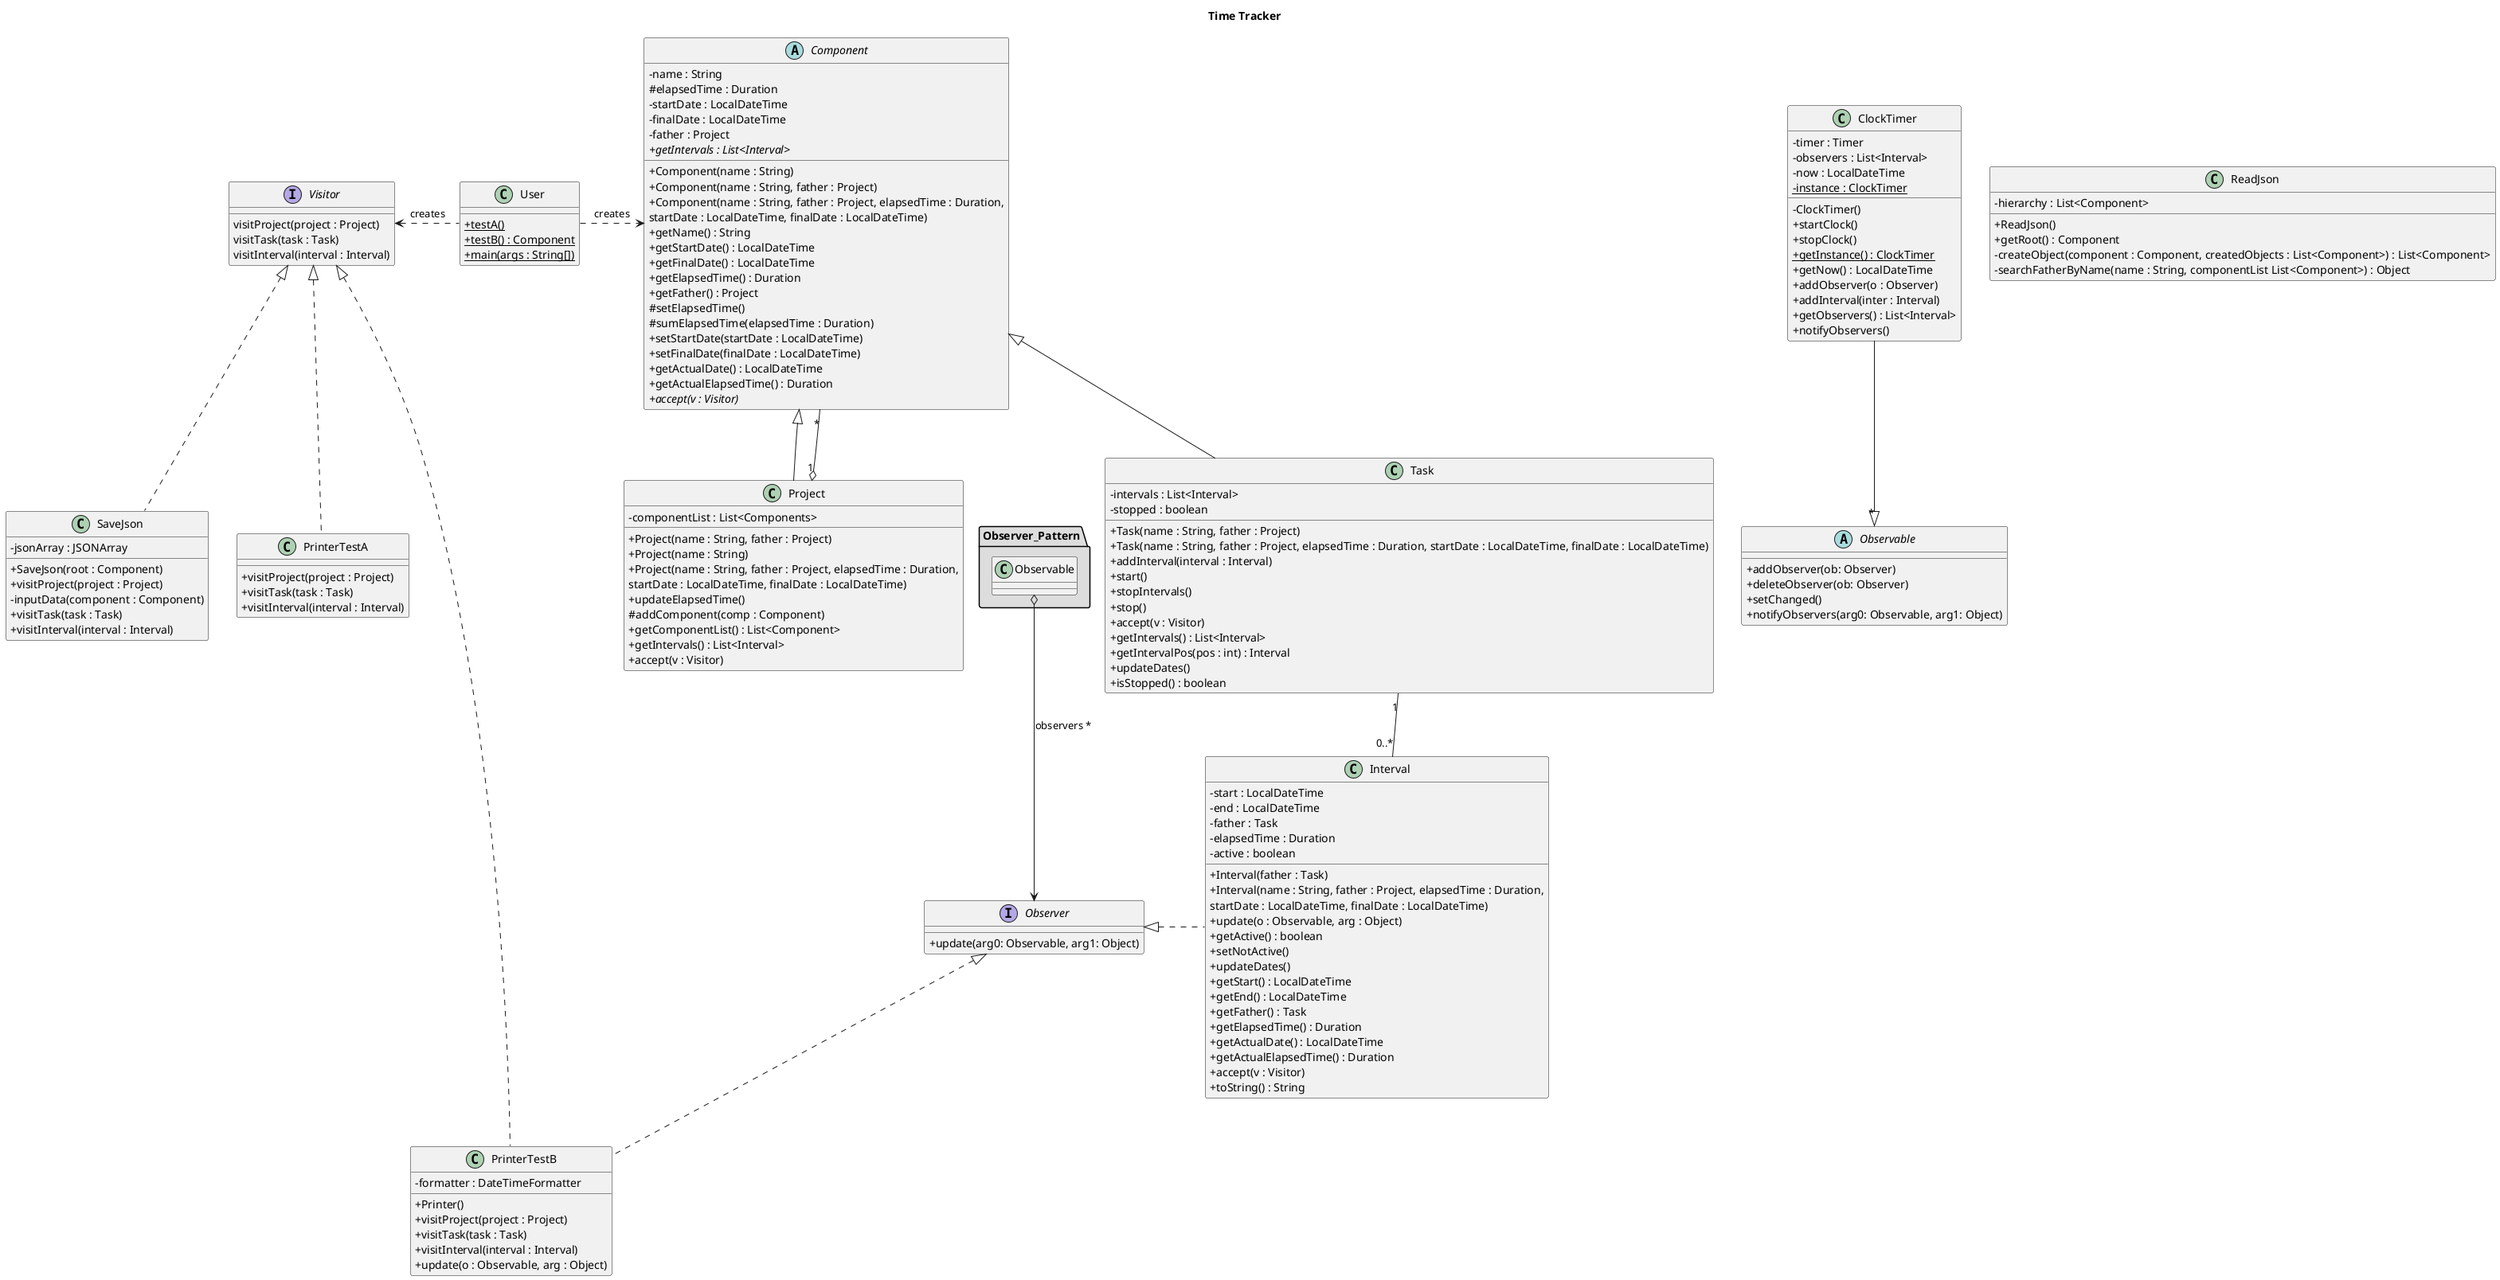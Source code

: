 @startuml
skinparam classAttributeIconSize 0

title "Time Tracker"

class User{
+{static} testA()
+{static} testB() : Component
+{static} main(args : String[])
}

interface Visitor {
visitProject(project : Project)
visitTask(task : Task)
visitInterval(interval : Interval)
}

class PrinterTestA implements Visitor{
+ visitProject(project : Project)
+ visitTask(task : Task)
+ visitInterval(interval : Interval)
}

class PrinterTestB implements Visitor, Observer{
- formatter : DateTimeFormatter
+ Printer()
+ visitProject(project : Project)
+ visitTask(task : Task)
+ visitInterval(interval : Interval)
+ update(o : Observable, arg : Object)
}

class SaveJson implements Visitor{
- jsonArray : JSONArray
+ SaveJson(root : Component)
+ visitProject(project : Project)
- inputData(component : Component)
+ visitTask(task : Task)
+ visitInterval(interval : Interval)
}

class Task extends Component{
- intervals : List<Interval>
- stopped : boolean
+ Task(name : String, father : Project)
+ Task(name : String, father : Project, elapsedTime : Duration, startDate : LocalDateTime, finalDate : LocalDateTime)
+ addInterval(interval : Interval)
+ start()
+ stopIntervals()
+ stop()
+ accept(v : Visitor)
+ getIntervals() : List<Interval>
+ getIntervalPos(pos : int) : Interval
+ updateDates()
+ isStopped() : boolean
}

class Project extends Component {
- componentList : List<Components>
+ Project(name : String, father : Project)
+ Project(name : String)
+ Project(name : String, father : Project, elapsedTime : Duration,
        startDate : LocalDateTime, finalDate : LocalDateTime)
+ updateElapsedTime()
# addComponent(comp : Component)
+ getComponentList() : List<Component>
+ getIntervals() : List<Interval>
+ accept(v : Visitor)
}

package "Observer_Pattern" #DDDDDD{
    Observable o--> Observer : observers *
}

abstract class Observable{
+addObserver(ob: Observer)
+deleteObserver(ob: Observer)
+setChanged()
+notifyObservers(arg0: Observable, arg1: Object)
}

interface Observer{
+update(arg0: Observable, arg1: Object)
}

class ClockTimer{
- timer : Timer
- observers : List<Interval>
- now : LocalDateTime
- {static} instance : ClockTimer
- ClockTimer()
+ startClock()
+ stopClock()
+ {static} getInstance() : ClockTimer
+ getNow() : LocalDateTime
+ addObserver(o : Observer)
+ addInterval(inter : Interval)
+ getObservers() : List<Interval>
+ notifyObservers()
}

abstract class Component{
- name : String
# elapsedTime : Duration
- startDate : LocalDateTime
- finalDate : LocalDateTime
- father : Project
+ Component(name : String)
+ Component(name : String, father : Project)
+ Component(name : String, father : Project, elapsedTime : Duration,
        startDate : LocalDateTime, finalDate : LocalDateTime)
+ {abstract} getIntervals : List<Interval>
+ getName() : String
+ getStartDate() : LocalDateTime
+ getFinalDate() : LocalDateTime
+ getElapsedTime() : Duration
+ getFather() : Project
# setElapsedTime()
# sumElapsedTime(elapsedTime : Duration)
+ setStartDate(startDate : LocalDateTime)
+ setFinalDate(finalDate : LocalDateTime)
+ getActualDate() : LocalDateTime
+ getActualElapsedTime() : Duration
+ {abstract} accept(v : Visitor)
}

class Interval {
- start : LocalDateTime
- end : LocalDateTime
- father : Task
- elapsedTime : Duration
- active : boolean
+ Interval(father : Task)
+ Interval(name : String, father : Project, elapsedTime : Duration,
        startDate : LocalDateTime, finalDate : LocalDateTime)
+ update(o : Observable, arg : Object)
+ getActive() : boolean
+ setNotActive()
+ updateDates()
+ getStart() : LocalDateTime
+ getEnd() : LocalDateTime
+ getFather() : Task
+ getElapsedTime() : Duration
+ getActualDate() : LocalDateTime
+ getActualElapsedTime() : Duration
+ accept(v : Visitor)
+ toString() : String
}

class ReadJson {
- hierarchy : List<Component>
+ ReadJson()
+ getRoot() : Component
- createObject(component : Component, createdObjects : List<Component>) : List<Component>
- searchFatherByName(name : String, componentList List<Component>) : Object
}

User .right.> Component : creates
'Project "1"-left-"0..*" Project
Project "1" o-- "*" Component
Visitor <.right. User : creates
Task "1"--"0..*" Interval
Interval .left.|> Observer
ClockTimer --|> "*" Observable

@enduml